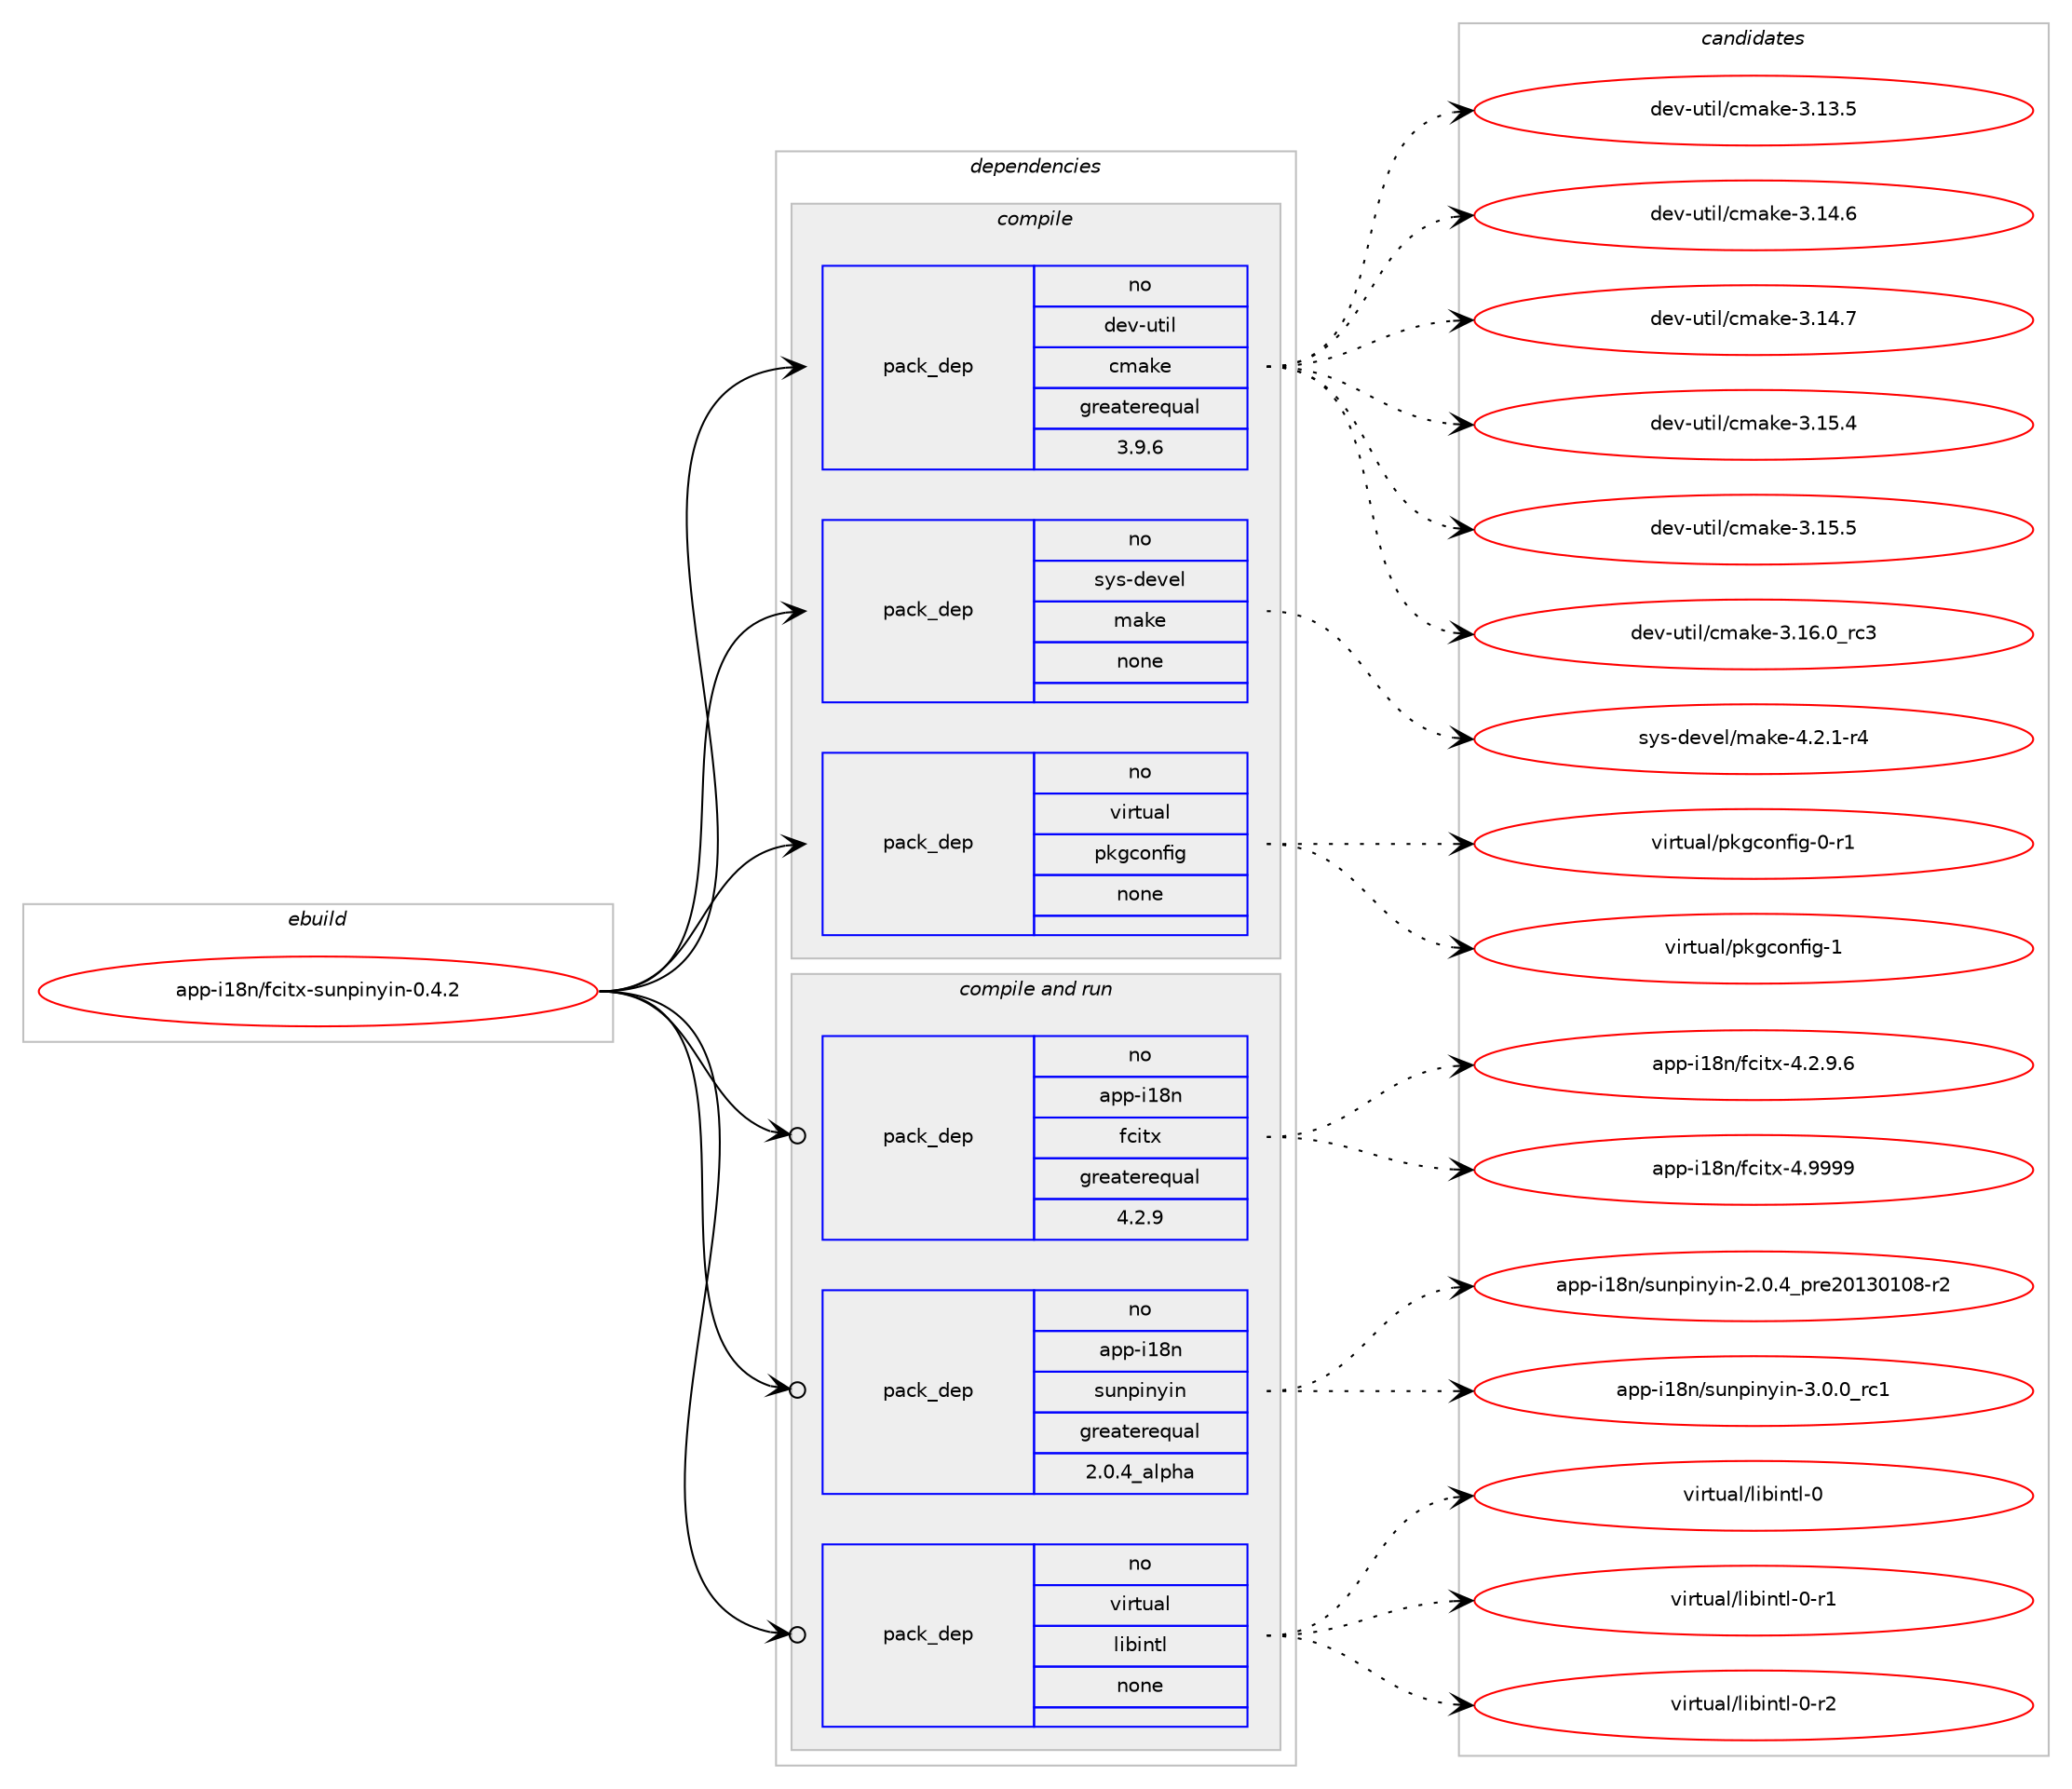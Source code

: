 digraph prolog {

# *************
# Graph options
# *************

newrank=true;
concentrate=true;
compound=true;
graph [rankdir=LR,fontname=Helvetica,fontsize=10,ranksep=1.5];#, ranksep=2.5, nodesep=0.2];
edge  [arrowhead=vee];
node  [fontname=Helvetica,fontsize=10];

# **********
# The ebuild
# **********

subgraph cluster_leftcol {
color=gray;
rank=same;
label=<<i>ebuild</i>>;
id [label="app-i18n/fcitx-sunpinyin-0.4.2", color=red, width=4, href="../app-i18n/fcitx-sunpinyin-0.4.2.svg"];
}

# ****************
# The dependencies
# ****************

subgraph cluster_midcol {
color=gray;
label=<<i>dependencies</i>>;
subgraph cluster_compile {
fillcolor="#eeeeee";
style=filled;
label=<<i>compile</i>>;
subgraph pack367304 {
dependency494409 [label=<<TABLE BORDER="0" CELLBORDER="1" CELLSPACING="0" CELLPADDING="4" WIDTH="220"><TR><TD ROWSPAN="6" CELLPADDING="30">pack_dep</TD></TR><TR><TD WIDTH="110">no</TD></TR><TR><TD>dev-util</TD></TR><TR><TD>cmake</TD></TR><TR><TD>greaterequal</TD></TR><TR><TD>3.9.6</TD></TR></TABLE>>, shape=none, color=blue];
}
id:e -> dependency494409:w [weight=20,style="solid",arrowhead="vee"];
subgraph pack367305 {
dependency494410 [label=<<TABLE BORDER="0" CELLBORDER="1" CELLSPACING="0" CELLPADDING="4" WIDTH="220"><TR><TD ROWSPAN="6" CELLPADDING="30">pack_dep</TD></TR><TR><TD WIDTH="110">no</TD></TR><TR><TD>sys-devel</TD></TR><TR><TD>make</TD></TR><TR><TD>none</TD></TR><TR><TD></TD></TR></TABLE>>, shape=none, color=blue];
}
id:e -> dependency494410:w [weight=20,style="solid",arrowhead="vee"];
subgraph pack367306 {
dependency494411 [label=<<TABLE BORDER="0" CELLBORDER="1" CELLSPACING="0" CELLPADDING="4" WIDTH="220"><TR><TD ROWSPAN="6" CELLPADDING="30">pack_dep</TD></TR><TR><TD WIDTH="110">no</TD></TR><TR><TD>virtual</TD></TR><TR><TD>pkgconfig</TD></TR><TR><TD>none</TD></TR><TR><TD></TD></TR></TABLE>>, shape=none, color=blue];
}
id:e -> dependency494411:w [weight=20,style="solid",arrowhead="vee"];
}
subgraph cluster_compileandrun {
fillcolor="#eeeeee";
style=filled;
label=<<i>compile and run</i>>;
subgraph pack367307 {
dependency494412 [label=<<TABLE BORDER="0" CELLBORDER="1" CELLSPACING="0" CELLPADDING="4" WIDTH="220"><TR><TD ROWSPAN="6" CELLPADDING="30">pack_dep</TD></TR><TR><TD WIDTH="110">no</TD></TR><TR><TD>app-i18n</TD></TR><TR><TD>fcitx</TD></TR><TR><TD>greaterequal</TD></TR><TR><TD>4.2.9</TD></TR></TABLE>>, shape=none, color=blue];
}
id:e -> dependency494412:w [weight=20,style="solid",arrowhead="odotvee"];
subgraph pack367308 {
dependency494413 [label=<<TABLE BORDER="0" CELLBORDER="1" CELLSPACING="0" CELLPADDING="4" WIDTH="220"><TR><TD ROWSPAN="6" CELLPADDING="30">pack_dep</TD></TR><TR><TD WIDTH="110">no</TD></TR><TR><TD>app-i18n</TD></TR><TR><TD>sunpinyin</TD></TR><TR><TD>greaterequal</TD></TR><TR><TD>2.0.4_alpha</TD></TR></TABLE>>, shape=none, color=blue];
}
id:e -> dependency494413:w [weight=20,style="solid",arrowhead="odotvee"];
subgraph pack367309 {
dependency494414 [label=<<TABLE BORDER="0" CELLBORDER="1" CELLSPACING="0" CELLPADDING="4" WIDTH="220"><TR><TD ROWSPAN="6" CELLPADDING="30">pack_dep</TD></TR><TR><TD WIDTH="110">no</TD></TR><TR><TD>virtual</TD></TR><TR><TD>libintl</TD></TR><TR><TD>none</TD></TR><TR><TD></TD></TR></TABLE>>, shape=none, color=blue];
}
id:e -> dependency494414:w [weight=20,style="solid",arrowhead="odotvee"];
}
subgraph cluster_run {
fillcolor="#eeeeee";
style=filled;
label=<<i>run</i>>;
}
}

# **************
# The candidates
# **************

subgraph cluster_choices {
rank=same;
color=gray;
label=<<i>candidates</i>>;

subgraph choice367304 {
color=black;
nodesep=1;
choice1001011184511711610510847991099710710145514649514653 [label="dev-util/cmake-3.13.5", color=red, width=4,href="../dev-util/cmake-3.13.5.svg"];
choice1001011184511711610510847991099710710145514649524654 [label="dev-util/cmake-3.14.6", color=red, width=4,href="../dev-util/cmake-3.14.6.svg"];
choice1001011184511711610510847991099710710145514649524655 [label="dev-util/cmake-3.14.7", color=red, width=4,href="../dev-util/cmake-3.14.7.svg"];
choice1001011184511711610510847991099710710145514649534652 [label="dev-util/cmake-3.15.4", color=red, width=4,href="../dev-util/cmake-3.15.4.svg"];
choice1001011184511711610510847991099710710145514649534653 [label="dev-util/cmake-3.15.5", color=red, width=4,href="../dev-util/cmake-3.15.5.svg"];
choice1001011184511711610510847991099710710145514649544648951149951 [label="dev-util/cmake-3.16.0_rc3", color=red, width=4,href="../dev-util/cmake-3.16.0_rc3.svg"];
dependency494409:e -> choice1001011184511711610510847991099710710145514649514653:w [style=dotted,weight="100"];
dependency494409:e -> choice1001011184511711610510847991099710710145514649524654:w [style=dotted,weight="100"];
dependency494409:e -> choice1001011184511711610510847991099710710145514649524655:w [style=dotted,weight="100"];
dependency494409:e -> choice1001011184511711610510847991099710710145514649534652:w [style=dotted,weight="100"];
dependency494409:e -> choice1001011184511711610510847991099710710145514649534653:w [style=dotted,weight="100"];
dependency494409:e -> choice1001011184511711610510847991099710710145514649544648951149951:w [style=dotted,weight="100"];
}
subgraph choice367305 {
color=black;
nodesep=1;
choice1151211154510010111810110847109971071014552465046494511452 [label="sys-devel/make-4.2.1-r4", color=red, width=4,href="../sys-devel/make-4.2.1-r4.svg"];
dependency494410:e -> choice1151211154510010111810110847109971071014552465046494511452:w [style=dotted,weight="100"];
}
subgraph choice367306 {
color=black;
nodesep=1;
choice11810511411611797108471121071039911111010210510345484511449 [label="virtual/pkgconfig-0-r1", color=red, width=4,href="../virtual/pkgconfig-0-r1.svg"];
choice1181051141161179710847112107103991111101021051034549 [label="virtual/pkgconfig-1", color=red, width=4,href="../virtual/pkgconfig-1.svg"];
dependency494411:e -> choice11810511411611797108471121071039911111010210510345484511449:w [style=dotted,weight="100"];
dependency494411:e -> choice1181051141161179710847112107103991111101021051034549:w [style=dotted,weight="100"];
}
subgraph choice367307 {
color=black;
nodesep=1;
choice9711211245105495611047102991051161204552465046574654 [label="app-i18n/fcitx-4.2.9.6", color=red, width=4,href="../app-i18n/fcitx-4.2.9.6.svg"];
choice97112112451054956110471029910511612045524657575757 [label="app-i18n/fcitx-4.9999", color=red, width=4,href="../app-i18n/fcitx-4.9999.svg"];
dependency494412:e -> choice9711211245105495611047102991051161204552465046574654:w [style=dotted,weight="100"];
dependency494412:e -> choice97112112451054956110471029910511612045524657575757:w [style=dotted,weight="100"];
}
subgraph choice367308 {
color=black;
nodesep=1;
choice97112112451054956110471151171101121051101211051104550464846529511211410150484951484948564511450 [label="app-i18n/sunpinyin-2.0.4_pre20130108-r2", color=red, width=4,href="../app-i18n/sunpinyin-2.0.4_pre20130108-r2.svg"];
choice9711211245105495611047115117110112105110121105110455146484648951149949 [label="app-i18n/sunpinyin-3.0.0_rc1", color=red, width=4,href="../app-i18n/sunpinyin-3.0.0_rc1.svg"];
dependency494413:e -> choice97112112451054956110471151171101121051101211051104550464846529511211410150484951484948564511450:w [style=dotted,weight="100"];
dependency494413:e -> choice9711211245105495611047115117110112105110121105110455146484648951149949:w [style=dotted,weight="100"];
}
subgraph choice367309 {
color=black;
nodesep=1;
choice1181051141161179710847108105981051101161084548 [label="virtual/libintl-0", color=red, width=4,href="../virtual/libintl-0.svg"];
choice11810511411611797108471081059810511011610845484511449 [label="virtual/libintl-0-r1", color=red, width=4,href="../virtual/libintl-0-r1.svg"];
choice11810511411611797108471081059810511011610845484511450 [label="virtual/libintl-0-r2", color=red, width=4,href="../virtual/libintl-0-r2.svg"];
dependency494414:e -> choice1181051141161179710847108105981051101161084548:w [style=dotted,weight="100"];
dependency494414:e -> choice11810511411611797108471081059810511011610845484511449:w [style=dotted,weight="100"];
dependency494414:e -> choice11810511411611797108471081059810511011610845484511450:w [style=dotted,weight="100"];
}
}

}
